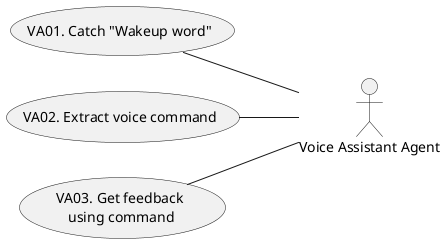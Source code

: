@startuml
skinparam shadowing false
left to right direction
skinparam backgroundcolor transparent

' Voice Assistant Manager -> VA
(VA01. Catch "Wakeup word") as VA01
(VA02. Extract voice command) as VA02
(VA03. Get feedback\n using command) as VA03

VA01 -- :Voice Assistant Agent:
VA02 -- :Voice Assistant Agent:
VA03 -- :Voice Assistant Agent:

@enduml